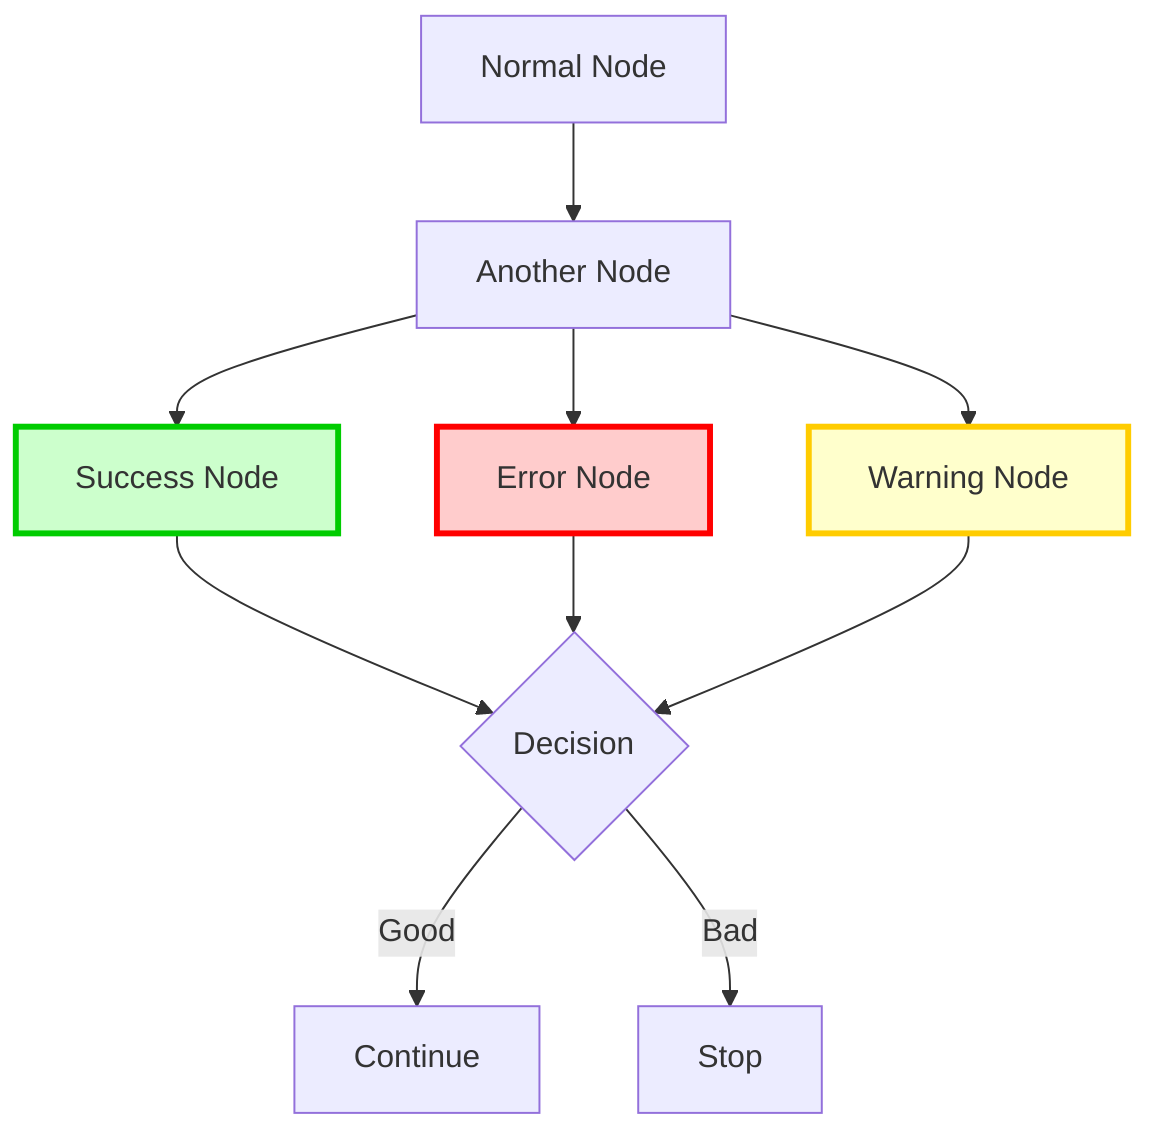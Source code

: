 graph TD
    A[Normal Node] --> B[Another Node]
    B --> C[Success Node]:::success
    B --> D[Error Node]:::error
    B --> E[Warning Node]:::warning
    
    C --> F{Decision}
    D --> F
    E --> F
    
    F -->|Good| G[Continue]
    F -->|Bad| H[Stop]
    
    %% Test custom CSS classes
    classDef success fill:#ccffcc,stroke:#00cc00,stroke-width:3px
    classDef error fill:#ffcccc,stroke:#ff0000,stroke-width:3px
    classDef warning fill:#ffffcc,stroke:#ffcc00,stroke-width:3px
    
    %% This diagram should look different with custom CSS
